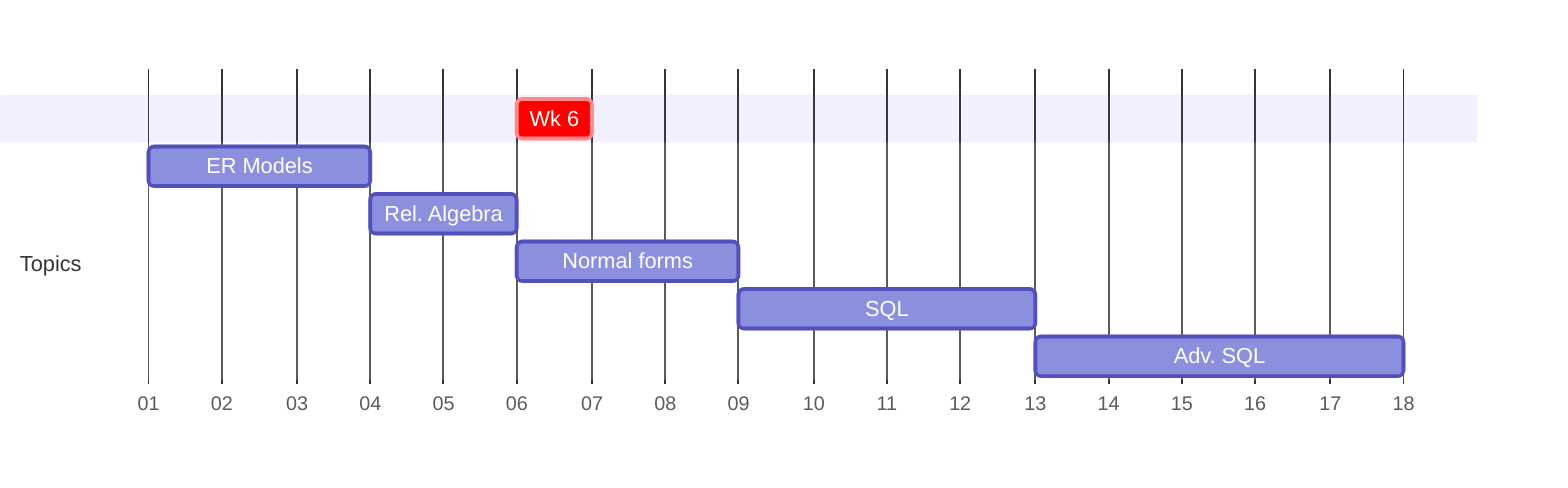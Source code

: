 gantt
        dateFormat  M/DD/YYYY
        axisFormat  %W

        section    
        Wk 6 : crit, weekblock, 2/11/2024, 1w

        section Topics
        ER Models : m1, 1/7/2024, 3w
        Rel. Algebra: m4, after m1, 2w
        Normal forms: m5, after m4, 3w
        SQL : m6, after m5, 4w
        Adv. SQL: m7, after m6, 5w